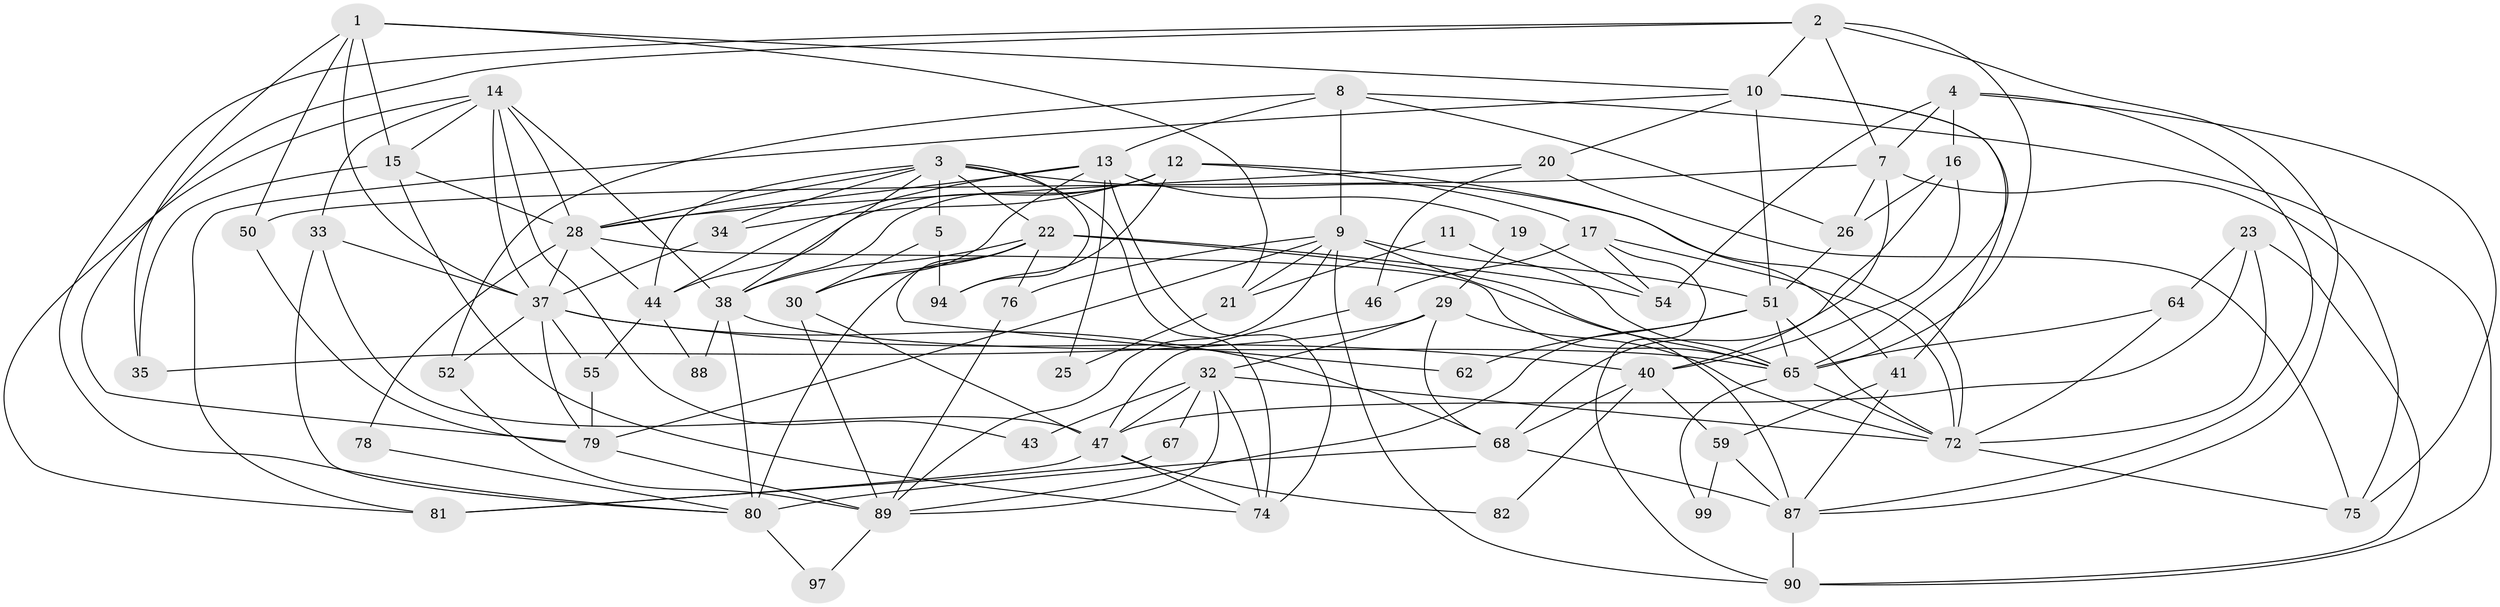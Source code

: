 // original degree distribution, {5: 0.21, 4: 0.31, 2: 0.15, 3: 0.21, 6: 0.07, 7: 0.04, 8: 0.01}
// Generated by graph-tools (version 1.1) at 2025/39/02/21/25 10:39:00]
// undirected, 65 vertices, 160 edges
graph export_dot {
graph [start="1"]
  node [color=gray90,style=filled];
  1 [super="+6"];
  2 [super="+69"];
  3 [super="+45"];
  4 [super="+27"];
  5 [super="+18"];
  7 [super="+73"];
  8 [super="+83"];
  9 [super="+49"];
  10 [super="+100"];
  11 [super="+24"];
  12 [super="+60"];
  13 [super="+31"];
  14 [super="+36"];
  15 [super="+96"];
  16;
  17;
  19;
  20;
  21;
  22 [super="+57"];
  23 [super="+85"];
  25;
  26 [super="+66"];
  28 [super="+70"];
  29 [super="+77"];
  30 [super="+58"];
  32 [super="+42"];
  33 [super="+61"];
  34 [super="+39"];
  35;
  37 [super="+71"];
  38 [super="+48"];
  40 [super="+53"];
  41;
  43;
  44 [super="+84"];
  46;
  47 [super="+56"];
  50;
  51 [super="+63"];
  52;
  54;
  55;
  59;
  62;
  64;
  65 [super="+95"];
  67;
  68 [super="+86"];
  72 [super="+93"];
  74;
  75;
  76;
  78;
  79 [super="+92"];
  80;
  81;
  82;
  87 [super="+91"];
  88;
  89 [super="+98"];
  90;
  94;
  97;
  99;
  1 -- 50;
  1 -- 35;
  1 -- 21;
  1 -- 37;
  1 -- 10;
  1 -- 15;
  2 -- 65;
  2 -- 80;
  2 -- 10;
  2 -- 79;
  2 -- 87;
  2 -- 7;
  3 -- 44;
  3 -- 94;
  3 -- 72;
  3 -- 74;
  3 -- 28;
  3 -- 22;
  3 -- 5;
  3 -- 34;
  3 -- 38;
  4 -- 75;
  4 -- 16;
  4 -- 54;
  4 -- 87;
  4 -- 7;
  5 -- 30;
  5 -- 94;
  7 -- 40;
  7 -- 50;
  7 -- 26;
  7 -- 75;
  8 -- 13 [weight=2];
  8 -- 9;
  8 -- 90;
  8 -- 52;
  8 -- 26;
  9 -- 21;
  9 -- 79 [weight=2];
  9 -- 90;
  9 -- 89;
  9 -- 51;
  9 -- 76;
  9 -- 87;
  10 -- 65;
  10 -- 20;
  10 -- 81;
  10 -- 41;
  10 -- 51;
  11 -- 65;
  11 -- 21;
  12 -- 44 [weight=2];
  12 -- 38;
  12 -- 17;
  12 -- 41;
  12 -- 34;
  12 -- 94;
  13 -- 25;
  13 -- 19;
  13 -- 74;
  13 -- 28;
  13 -- 30;
  13 -- 44;
  14 -- 15;
  14 -- 43 [weight=2];
  14 -- 81;
  14 -- 38;
  14 -- 28;
  14 -- 37;
  14 -- 33;
  15 -- 74;
  15 -- 35;
  15 -- 28;
  16 -- 40;
  16 -- 68;
  16 -- 26;
  17 -- 54;
  17 -- 46;
  17 -- 72;
  17 -- 90;
  19 -- 54;
  19 -- 29;
  20 -- 46;
  20 -- 75;
  20 -- 28;
  21 -- 25;
  22 -- 65;
  22 -- 54;
  22 -- 76;
  22 -- 80;
  22 -- 62;
  22 -- 30;
  22 -- 38;
  23 -- 72;
  23 -- 90;
  23 -- 64;
  23 -- 47;
  26 -- 51;
  28 -- 78;
  28 -- 37;
  28 -- 65;
  28 -- 44;
  29 -- 72;
  29 -- 68;
  29 -- 35;
  29 -- 32;
  30 -- 89;
  30 -- 47;
  32 -- 43;
  32 -- 67;
  32 -- 89;
  32 -- 74;
  32 -- 47;
  32 -- 72;
  33 -- 37;
  33 -- 80;
  33 -- 47;
  34 -- 37;
  37 -- 68;
  37 -- 52;
  37 -- 79;
  37 -- 55;
  37 -- 40;
  38 -- 65;
  38 -- 80;
  38 -- 88;
  40 -- 59;
  40 -- 82;
  40 -- 68;
  41 -- 59;
  41 -- 87;
  44 -- 55;
  44 -- 88;
  46 -- 47;
  47 -- 81;
  47 -- 82;
  47 -- 74;
  50 -- 79;
  51 -- 62;
  51 -- 89;
  51 -- 65;
  51 -- 72;
  52 -- 89;
  55 -- 79;
  59 -- 87;
  59 -- 99;
  64 -- 65;
  64 -- 72;
  65 -- 99;
  65 -- 72;
  67 -- 81;
  68 -- 80;
  68 -- 87;
  72 -- 75;
  76 -- 89;
  78 -- 80;
  79 -- 89;
  80 -- 97;
  87 -- 90;
  89 -- 97;
}
